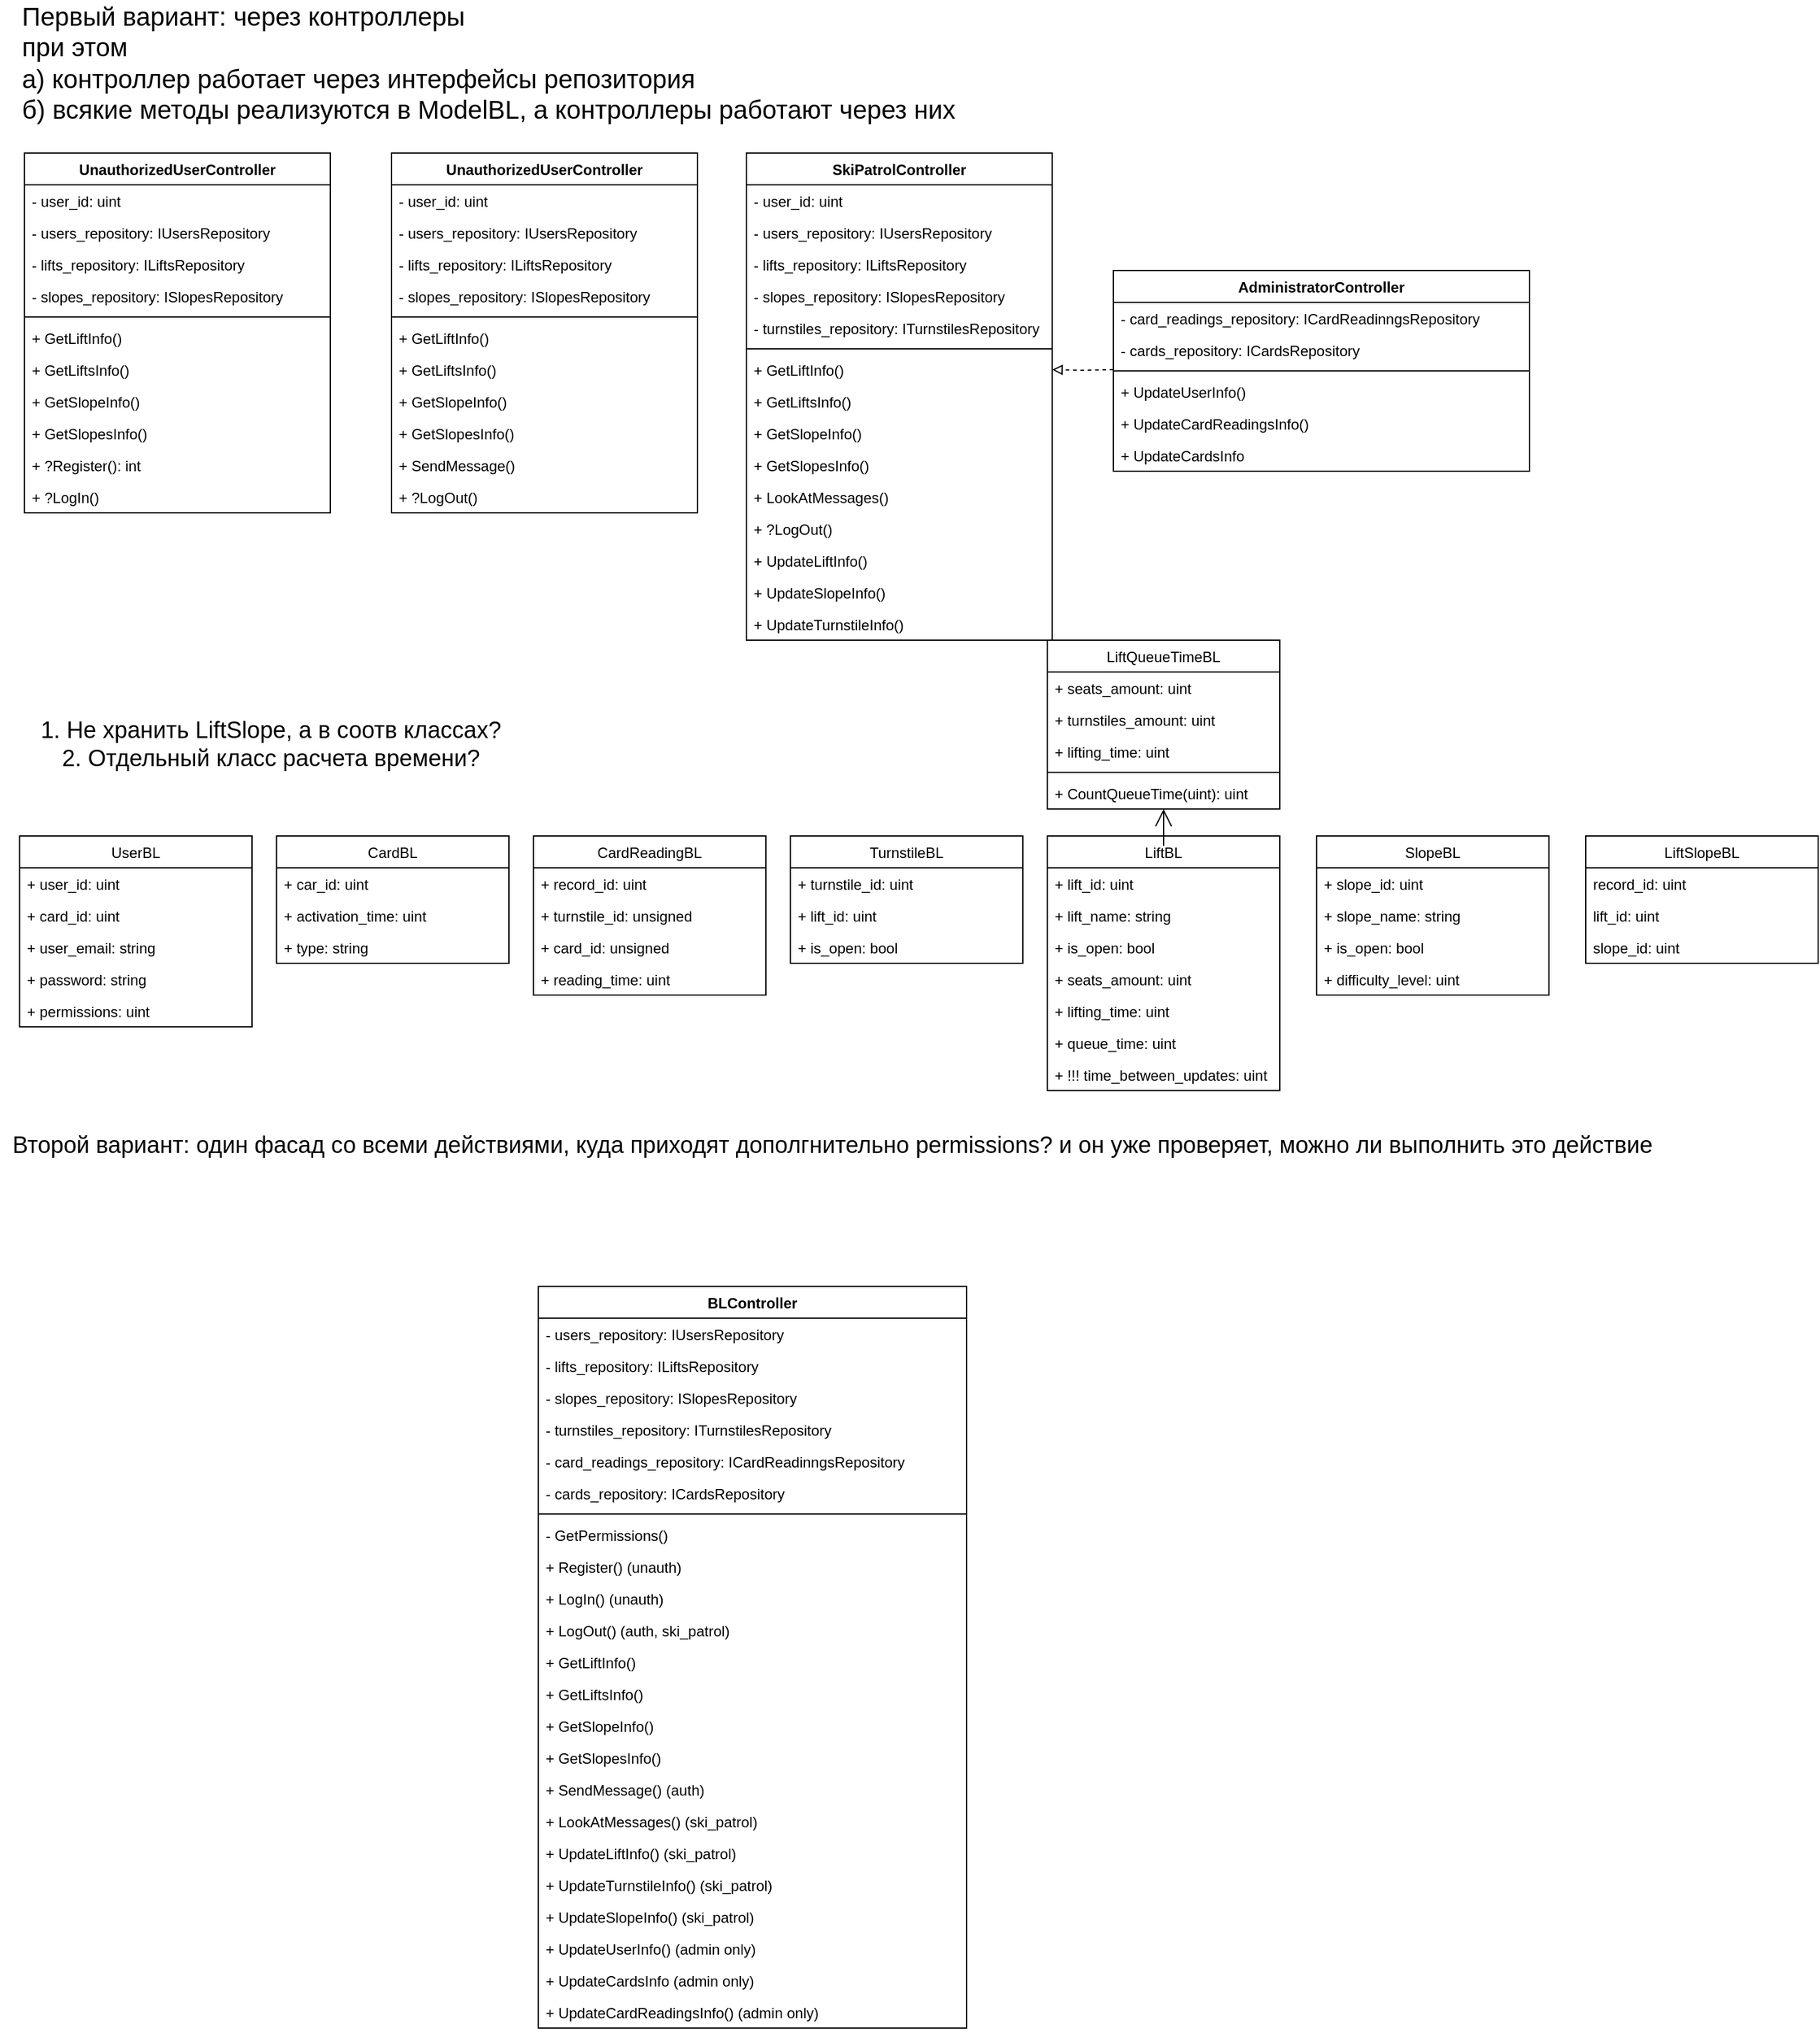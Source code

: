 <mxfile version="13.9.9" type="device"><diagram id="GbAxHkQEyQ_dzxyDIb_W" name="Страница 1"><mxGraphModel dx="3433" dy="1813" grid="1" gridSize="10" guides="1" tooltips="1" connect="1" arrows="1" fold="1" page="1" pageScale="1" pageWidth="827" pageHeight="1169" math="0" shadow="0"><root><mxCell id="0"/><mxCell id="1" parent="0"/><mxCell id="fqfk4KdycGgmGT_ouK-s-1" value="UserBL" style="swimlane;fontStyle=0;childLayout=stackLayout;horizontal=1;startSize=26;fillColor=none;horizontalStack=0;resizeParent=1;resizeParentMax=0;resizeLast=0;collapsible=1;marginBottom=0;" parent="1" vertex="1"><mxGeometry x="-1884" y="32" width="190" height="156" as="geometry"/></mxCell><mxCell id="fqfk4KdycGgmGT_ouK-s-2" value="+ user_id: uint" style="text;strokeColor=none;fillColor=none;align=left;verticalAlign=top;spacingLeft=4;spacingRight=4;overflow=hidden;rotatable=0;points=[[0,0.5],[1,0.5]];portConstraint=eastwest;" parent="fqfk4KdycGgmGT_ouK-s-1" vertex="1"><mxGeometry y="26" width="190" height="26" as="geometry"/></mxCell><mxCell id="fqfk4KdycGgmGT_ouK-s-3" value="+ card_id: uint" style="text;strokeColor=none;fillColor=none;align=left;verticalAlign=top;spacingLeft=4;spacingRight=4;overflow=hidden;rotatable=0;points=[[0,0.5],[1,0.5]];portConstraint=eastwest;" parent="fqfk4KdycGgmGT_ouK-s-1" vertex="1"><mxGeometry y="52" width="190" height="26" as="geometry"/></mxCell><mxCell id="fqfk4KdycGgmGT_ouK-s-4" value="+ user_email: string" style="text;strokeColor=none;fillColor=none;align=left;verticalAlign=top;spacingLeft=4;spacingRight=4;overflow=hidden;rotatable=0;points=[[0,0.5],[1,0.5]];portConstraint=eastwest;" parent="fqfk4KdycGgmGT_ouK-s-1" vertex="1"><mxGeometry y="78" width="190" height="26" as="geometry"/></mxCell><mxCell id="fqfk4KdycGgmGT_ouK-s-5" value="+ password: string" style="text;strokeColor=none;fillColor=none;align=left;verticalAlign=top;spacingLeft=4;spacingRight=4;overflow=hidden;rotatable=0;points=[[0,0.5],[1,0.5]];portConstraint=eastwest;" parent="fqfk4KdycGgmGT_ouK-s-1" vertex="1"><mxGeometry y="104" width="190" height="26" as="geometry"/></mxCell><mxCell id="fqfk4KdycGgmGT_ouK-s-6" value="+ permissions: uint" style="text;strokeColor=none;fillColor=none;align=left;verticalAlign=top;spacingLeft=4;spacingRight=4;overflow=hidden;rotatable=0;points=[[0,0.5],[1,0.5]];portConstraint=eastwest;" parent="fqfk4KdycGgmGT_ouK-s-1" vertex="1"><mxGeometry y="130" width="190" height="26" as="geometry"/></mxCell><mxCell id="fqfk4KdycGgmGT_ouK-s-7" value="CardBL" style="swimlane;fontStyle=0;childLayout=stackLayout;horizontal=1;startSize=26;fillColor=none;horizontalStack=0;resizeParent=1;resizeParentMax=0;resizeLast=0;collapsible=1;marginBottom=0;" parent="1" vertex="1"><mxGeometry x="-1674" y="32" width="190" height="104" as="geometry"/></mxCell><mxCell id="fqfk4KdycGgmGT_ouK-s-8" value="+ car_id: uint" style="text;strokeColor=none;fillColor=none;align=left;verticalAlign=top;spacingLeft=4;spacingRight=4;overflow=hidden;rotatable=0;points=[[0,0.5],[1,0.5]];portConstraint=eastwest;" parent="fqfk4KdycGgmGT_ouK-s-7" vertex="1"><mxGeometry y="26" width="190" height="26" as="geometry"/></mxCell><mxCell id="fqfk4KdycGgmGT_ouK-s-9" value="+ activation_time: uint" style="text;strokeColor=none;fillColor=none;align=left;verticalAlign=top;spacingLeft=4;spacingRight=4;overflow=hidden;rotatable=0;points=[[0,0.5],[1,0.5]];portConstraint=eastwest;" parent="fqfk4KdycGgmGT_ouK-s-7" vertex="1"><mxGeometry y="52" width="190" height="26" as="geometry"/></mxCell><mxCell id="fqfk4KdycGgmGT_ouK-s-10" value="+ type: string" style="text;strokeColor=none;fillColor=none;align=left;verticalAlign=top;spacingLeft=4;spacingRight=4;overflow=hidden;rotatable=0;points=[[0,0.5],[1,0.5]];portConstraint=eastwest;" parent="fqfk4KdycGgmGT_ouK-s-7" vertex="1"><mxGeometry y="78" width="190" height="26" as="geometry"/></mxCell><mxCell id="fqfk4KdycGgmGT_ouK-s-13" value="CardReadingBL" style="swimlane;fontStyle=0;childLayout=stackLayout;horizontal=1;startSize=26;fillColor=none;horizontalStack=0;resizeParent=1;resizeParentMax=0;resizeLast=0;collapsible=1;marginBottom=0;" parent="1" vertex="1"><mxGeometry x="-1464" y="32" width="190" height="130" as="geometry"/></mxCell><mxCell id="fqfk4KdycGgmGT_ouK-s-14" value="+ record_id: uint" style="text;strokeColor=none;fillColor=none;align=left;verticalAlign=top;spacingLeft=4;spacingRight=4;overflow=hidden;rotatable=0;points=[[0,0.5],[1,0.5]];portConstraint=eastwest;" parent="fqfk4KdycGgmGT_ouK-s-13" vertex="1"><mxGeometry y="26" width="190" height="26" as="geometry"/></mxCell><mxCell id="fqfk4KdycGgmGT_ouK-s-15" value="+ turnstile_id: unsigned" style="text;strokeColor=none;fillColor=none;align=left;verticalAlign=top;spacingLeft=4;spacingRight=4;overflow=hidden;rotatable=0;points=[[0,0.5],[1,0.5]];portConstraint=eastwest;" parent="fqfk4KdycGgmGT_ouK-s-13" vertex="1"><mxGeometry y="52" width="190" height="26" as="geometry"/></mxCell><mxCell id="fqfk4KdycGgmGT_ouK-s-16" value="+ card_id: unsigned" style="text;strokeColor=none;fillColor=none;align=left;verticalAlign=top;spacingLeft=4;spacingRight=4;overflow=hidden;rotatable=0;points=[[0,0.5],[1,0.5]];portConstraint=eastwest;" parent="fqfk4KdycGgmGT_ouK-s-13" vertex="1"><mxGeometry y="78" width="190" height="26" as="geometry"/></mxCell><mxCell id="fqfk4KdycGgmGT_ouK-s-17" value="+ reading_time: uint" style="text;strokeColor=none;fillColor=none;align=left;verticalAlign=top;spacingLeft=4;spacingRight=4;overflow=hidden;rotatable=0;points=[[0,0.5],[1,0.5]];portConstraint=eastwest;" parent="fqfk4KdycGgmGT_ouK-s-13" vertex="1"><mxGeometry y="104" width="190" height="26" as="geometry"/></mxCell><mxCell id="fqfk4KdycGgmGT_ouK-s-18" value="TurnstileBL" style="swimlane;fontStyle=0;childLayout=stackLayout;horizontal=1;startSize=26;fillColor=none;horizontalStack=0;resizeParent=1;resizeParentMax=0;resizeLast=0;collapsible=1;marginBottom=0;" parent="1" vertex="1"><mxGeometry x="-1254" y="32" width="190" height="104" as="geometry"/></mxCell><mxCell id="fqfk4KdycGgmGT_ouK-s-19" value="+ turnstile_id: uint" style="text;strokeColor=none;fillColor=none;align=left;verticalAlign=top;spacingLeft=4;spacingRight=4;overflow=hidden;rotatable=0;points=[[0,0.5],[1,0.5]];portConstraint=eastwest;" parent="fqfk4KdycGgmGT_ouK-s-18" vertex="1"><mxGeometry y="26" width="190" height="26" as="geometry"/></mxCell><mxCell id="fqfk4KdycGgmGT_ouK-s-20" value="+ lift_id: uint" style="text;strokeColor=none;fillColor=none;align=left;verticalAlign=top;spacingLeft=4;spacingRight=4;overflow=hidden;rotatable=0;points=[[0,0.5],[1,0.5]];portConstraint=eastwest;" parent="fqfk4KdycGgmGT_ouK-s-18" vertex="1"><mxGeometry y="52" width="190" height="26" as="geometry"/></mxCell><mxCell id="fqfk4KdycGgmGT_ouK-s-21" value="+ is_open: bool" style="text;strokeColor=none;fillColor=none;align=left;verticalAlign=top;spacingLeft=4;spacingRight=4;overflow=hidden;rotatable=0;points=[[0,0.5],[1,0.5]];portConstraint=eastwest;" parent="fqfk4KdycGgmGT_ouK-s-18" vertex="1"><mxGeometry y="78" width="190" height="26" as="geometry"/></mxCell><mxCell id="fqfk4KdycGgmGT_ouK-s-23" value="LiftBL" style="swimlane;fontStyle=0;childLayout=stackLayout;horizontal=1;startSize=26;fillColor=none;horizontalStack=0;resizeParent=1;resizeParentMax=0;resizeLast=0;collapsible=1;marginBottom=0;" parent="1" vertex="1"><mxGeometry x="-1044" y="32" width="190" height="208" as="geometry"/></mxCell><mxCell id="fqfk4KdycGgmGT_ouK-s-24" value="+ lift_id: uint" style="text;strokeColor=none;fillColor=none;align=left;verticalAlign=top;spacingLeft=4;spacingRight=4;overflow=hidden;rotatable=0;points=[[0,0.5],[1,0.5]];portConstraint=eastwest;" parent="fqfk4KdycGgmGT_ouK-s-23" vertex="1"><mxGeometry y="26" width="190" height="26" as="geometry"/></mxCell><mxCell id="fqfk4KdycGgmGT_ouK-s-25" value="+ lift_name: string" style="text;strokeColor=none;fillColor=none;align=left;verticalAlign=top;spacingLeft=4;spacingRight=4;overflow=hidden;rotatable=0;points=[[0,0.5],[1,0.5]];portConstraint=eastwest;" parent="fqfk4KdycGgmGT_ouK-s-23" vertex="1"><mxGeometry y="52" width="190" height="26" as="geometry"/></mxCell><mxCell id="fqfk4KdycGgmGT_ouK-s-26" value="+ is_open: bool" style="text;strokeColor=none;fillColor=none;align=left;verticalAlign=top;spacingLeft=4;spacingRight=4;overflow=hidden;rotatable=0;points=[[0,0.5],[1,0.5]];portConstraint=eastwest;" parent="fqfk4KdycGgmGT_ouK-s-23" vertex="1"><mxGeometry y="78" width="190" height="26" as="geometry"/></mxCell><mxCell id="fqfk4KdycGgmGT_ouK-s-27" value="+ seats_amount: uint" style="text;strokeColor=none;fillColor=none;align=left;verticalAlign=top;spacingLeft=4;spacingRight=4;overflow=hidden;rotatable=0;points=[[0,0.5],[1,0.5]];portConstraint=eastwest;" parent="fqfk4KdycGgmGT_ouK-s-23" vertex="1"><mxGeometry y="104" width="190" height="26" as="geometry"/></mxCell><mxCell id="fqfk4KdycGgmGT_ouK-s-28" value="+ lifting_time: uint" style="text;strokeColor=none;fillColor=none;align=left;verticalAlign=top;spacingLeft=4;spacingRight=4;overflow=hidden;rotatable=0;points=[[0,0.5],[1,0.5]];portConstraint=eastwest;" parent="fqfk4KdycGgmGT_ouK-s-23" vertex="1"><mxGeometry y="130" width="190" height="26" as="geometry"/></mxCell><mxCell id="fqfk4KdycGgmGT_ouK-s-29" value="+ queue_time: uint" style="text;strokeColor=none;fillColor=none;align=left;verticalAlign=top;spacingLeft=4;spacingRight=4;overflow=hidden;rotatable=0;points=[[0,0.5],[1,0.5]];portConstraint=eastwest;" parent="fqfk4KdycGgmGT_ouK-s-23" vertex="1"><mxGeometry y="156" width="190" height="26" as="geometry"/></mxCell><mxCell id="0zV8ioGAfvwG8wDS9PG2-13" value="+ !!! time_between_updates: uint" style="text;strokeColor=none;fillColor=none;align=left;verticalAlign=top;spacingLeft=4;spacingRight=4;overflow=hidden;rotatable=0;points=[[0,0.5],[1,0.5]];portConstraint=eastwest;" parent="fqfk4KdycGgmGT_ouK-s-23" vertex="1"><mxGeometry y="182" width="190" height="26" as="geometry"/></mxCell><mxCell id="fqfk4KdycGgmGT_ouK-s-30" value="SlopeBL" style="swimlane;fontStyle=0;childLayout=stackLayout;horizontal=1;startSize=26;fillColor=none;horizontalStack=0;resizeParent=1;resizeParentMax=0;resizeLast=0;collapsible=1;marginBottom=0;" parent="1" vertex="1"><mxGeometry x="-824" y="32" width="190" height="130" as="geometry"/></mxCell><mxCell id="fqfk4KdycGgmGT_ouK-s-31" value="+ slope_id: uint" style="text;strokeColor=none;fillColor=none;align=left;verticalAlign=top;spacingLeft=4;spacingRight=4;overflow=hidden;rotatable=0;points=[[0,0.5],[1,0.5]];portConstraint=eastwest;" parent="fqfk4KdycGgmGT_ouK-s-30" vertex="1"><mxGeometry y="26" width="190" height="26" as="geometry"/></mxCell><mxCell id="fqfk4KdycGgmGT_ouK-s-32" value="+ slope_name: string" style="text;strokeColor=none;fillColor=none;align=left;verticalAlign=top;spacingLeft=4;spacingRight=4;overflow=hidden;rotatable=0;points=[[0,0.5],[1,0.5]];portConstraint=eastwest;" parent="fqfk4KdycGgmGT_ouK-s-30" vertex="1"><mxGeometry y="52" width="190" height="26" as="geometry"/></mxCell><mxCell id="fqfk4KdycGgmGT_ouK-s-33" value="+ is_open: bool" style="text;strokeColor=none;fillColor=none;align=left;verticalAlign=top;spacingLeft=4;spacingRight=4;overflow=hidden;rotatable=0;points=[[0,0.5],[1,0.5]];portConstraint=eastwest;" parent="fqfk4KdycGgmGT_ouK-s-30" vertex="1"><mxGeometry y="78" width="190" height="26" as="geometry"/></mxCell><mxCell id="fqfk4KdycGgmGT_ouK-s-34" value="+ difficulty_level: uint" style="text;strokeColor=none;fillColor=none;align=left;verticalAlign=top;spacingLeft=4;spacingRight=4;overflow=hidden;rotatable=0;points=[[0,0.5],[1,0.5]];portConstraint=eastwest;" parent="fqfk4KdycGgmGT_ouK-s-30" vertex="1"><mxGeometry y="104" width="190" height="26" as="geometry"/></mxCell><mxCell id="fqfk4KdycGgmGT_ouK-s-37" value="LiftSlopeBL" style="swimlane;fontStyle=0;childLayout=stackLayout;horizontal=1;startSize=26;fillColor=none;horizontalStack=0;resizeParent=1;resizeParentMax=0;resizeLast=0;collapsible=1;marginBottom=0;" parent="1" vertex="1"><mxGeometry x="-604" y="32" width="190" height="104" as="geometry"/></mxCell><mxCell id="fqfk4KdycGgmGT_ouK-s-38" value="record_id: uint" style="text;strokeColor=none;fillColor=none;align=left;verticalAlign=top;spacingLeft=4;spacingRight=4;overflow=hidden;rotatable=0;points=[[0,0.5],[1,0.5]];portConstraint=eastwest;" parent="fqfk4KdycGgmGT_ouK-s-37" vertex="1"><mxGeometry y="26" width="190" height="26" as="geometry"/></mxCell><mxCell id="fqfk4KdycGgmGT_ouK-s-39" value="lift_id: uint" style="text;strokeColor=none;fillColor=none;align=left;verticalAlign=top;spacingLeft=4;spacingRight=4;overflow=hidden;rotatable=0;points=[[0,0.5],[1,0.5]];portConstraint=eastwest;" parent="fqfk4KdycGgmGT_ouK-s-37" vertex="1"><mxGeometry y="52" width="190" height="26" as="geometry"/></mxCell><mxCell id="fqfk4KdycGgmGT_ouK-s-40" value="slope_id: uint" style="text;strokeColor=none;fillColor=none;align=left;verticalAlign=top;spacingLeft=4;spacingRight=4;overflow=hidden;rotatable=0;points=[[0,0.5],[1,0.5]];portConstraint=eastwest;" parent="fqfk4KdycGgmGT_ouK-s-37" vertex="1"><mxGeometry y="78" width="190" height="26" as="geometry"/></mxCell><mxCell id="0zV8ioGAfvwG8wDS9PG2-7" value="LiftQueueTimeBL" style="swimlane;fontStyle=0;align=center;verticalAlign=top;childLayout=stackLayout;horizontal=1;startSize=26;horizontalStack=0;resizeParent=1;resizeParentMax=0;resizeLast=0;collapsible=1;marginBottom=0;" parent="1" vertex="1"><mxGeometry x="-1044" y="-128" width="190" height="138" as="geometry"/></mxCell><mxCell id="0zV8ioGAfvwG8wDS9PG2-11" value="+ seats_amount: uint" style="text;strokeColor=none;fillColor=none;align=left;verticalAlign=top;spacingLeft=4;spacingRight=4;overflow=hidden;rotatable=0;points=[[0,0.5],[1,0.5]];portConstraint=eastwest;" parent="0zV8ioGAfvwG8wDS9PG2-7" vertex="1"><mxGeometry y="26" width="190" height="26" as="geometry"/></mxCell><mxCell id="0zV8ioGAfvwG8wDS9PG2-4" value="+ turnstiles_amount: uint" style="text;strokeColor=none;fillColor=none;align=left;verticalAlign=top;spacingLeft=4;spacingRight=4;overflow=hidden;rotatable=0;points=[[0,0.5],[1,0.5]];portConstraint=eastwest;" parent="0zV8ioGAfvwG8wDS9PG2-7" vertex="1"><mxGeometry y="52" width="190" height="26" as="geometry"/></mxCell><mxCell id="0zV8ioGAfvwG8wDS9PG2-12" value="+ lifting_time: uint" style="text;strokeColor=none;fillColor=none;align=left;verticalAlign=top;spacingLeft=4;spacingRight=4;overflow=hidden;rotatable=0;points=[[0,0.5],[1,0.5]];portConstraint=eastwest;" parent="0zV8ioGAfvwG8wDS9PG2-7" vertex="1"><mxGeometry y="78" width="190" height="26" as="geometry"/></mxCell><mxCell id="0zV8ioGAfvwG8wDS9PG2-10" value="" style="line;strokeWidth=1;fillColor=none;align=left;verticalAlign=middle;spacingTop=-1;spacingLeft=3;spacingRight=3;rotatable=0;labelPosition=right;points=[];portConstraint=eastwest;" parent="0zV8ioGAfvwG8wDS9PG2-7" vertex="1"><mxGeometry y="104" width="190" height="8" as="geometry"/></mxCell><mxCell id="0zV8ioGAfvwG8wDS9PG2-16" value="+ CountQueueTime(uint): uint" style="text;strokeColor=none;fillColor=none;align=left;verticalAlign=top;spacingLeft=4;spacingRight=4;overflow=hidden;rotatable=0;points=[[0,0.5],[1,0.5]];portConstraint=eastwest;" parent="0zV8ioGAfvwG8wDS9PG2-7" vertex="1"><mxGeometry y="112" width="190" height="26" as="geometry"/></mxCell><mxCell id="0zV8ioGAfvwG8wDS9PG2-14" style="edgeStyle=orthogonalEdgeStyle;rounded=0;orthogonalLoop=1;jettySize=auto;html=1;endArrow=open;endFill=0;endSize=12;" parent="1" source="fqfk4KdycGgmGT_ouK-s-23" target="0zV8ioGAfvwG8wDS9PG2-7" edge="1"><mxGeometry relative="1" as="geometry"><mxPoint x="-1149" y="288" as="sourcePoint"/><mxPoint x="-1149" y="146" as="targetPoint"/></mxGeometry></mxCell><mxCell id="-RoOE3tlE-Fa9Ht9L5zT-1" value="UnauthorizedUserController" style="swimlane;fontStyle=1;align=center;verticalAlign=top;childLayout=stackLayout;horizontal=1;startSize=26;horizontalStack=0;resizeParent=1;resizeParentMax=0;resizeLast=0;collapsible=1;marginBottom=0;" parent="1" vertex="1"><mxGeometry x="-1880" y="-526" width="250" height="294" as="geometry"/></mxCell><mxCell id="-RoOE3tlE-Fa9Ht9L5zT-2" value="- user_id: uint" style="text;strokeColor=none;fillColor=none;align=left;verticalAlign=top;spacingLeft=4;spacingRight=4;overflow=hidden;rotatable=0;points=[[0,0.5],[1,0.5]];portConstraint=eastwest;" parent="-RoOE3tlE-Fa9Ht9L5zT-1" vertex="1"><mxGeometry y="26" width="250" height="26" as="geometry"/></mxCell><mxCell id="-RoOE3tlE-Fa9Ht9L5zT-22" value="- users_repository: IUsersRepository" style="text;strokeColor=none;fillColor=none;align=left;verticalAlign=top;spacingLeft=4;spacingRight=4;overflow=hidden;rotatable=0;points=[[0,0.5],[1,0.5]];portConstraint=eastwest;" parent="-RoOE3tlE-Fa9Ht9L5zT-1" vertex="1"><mxGeometry y="52" width="250" height="26" as="geometry"/></mxCell><mxCell id="-RoOE3tlE-Fa9Ht9L5zT-19" value="- lifts_repository: ILiftsRepository" style="text;strokeColor=none;fillColor=none;align=left;verticalAlign=top;spacingLeft=4;spacingRight=4;overflow=hidden;rotatable=0;points=[[0,0.5],[1,0.5]];portConstraint=eastwest;" parent="-RoOE3tlE-Fa9Ht9L5zT-1" vertex="1"><mxGeometry y="78" width="250" height="26" as="geometry"/></mxCell><mxCell id="-RoOE3tlE-Fa9Ht9L5zT-20" value="- slopes_repository: ISlopesRepository" style="text;strokeColor=none;fillColor=none;align=left;verticalAlign=top;spacingLeft=4;spacingRight=4;overflow=hidden;rotatable=0;points=[[0,0.5],[1,0.5]];portConstraint=eastwest;" parent="-RoOE3tlE-Fa9Ht9L5zT-1" vertex="1"><mxGeometry y="104" width="250" height="26" as="geometry"/></mxCell><mxCell id="-RoOE3tlE-Fa9Ht9L5zT-3" value="" style="line;strokeWidth=1;fillColor=none;align=left;verticalAlign=middle;spacingTop=-1;spacingLeft=3;spacingRight=3;rotatable=0;labelPosition=right;points=[];portConstraint=eastwest;" parent="-RoOE3tlE-Fa9Ht9L5zT-1" vertex="1"><mxGeometry y="130" width="250" height="8" as="geometry"/></mxCell><mxCell id="-RoOE3tlE-Fa9Ht9L5zT-6" value="+ GetLiftInfo()" style="text;strokeColor=none;fillColor=none;align=left;verticalAlign=top;spacingLeft=4;spacingRight=4;overflow=hidden;rotatable=0;points=[[0,0.5],[1,0.5]];portConstraint=eastwest;" parent="-RoOE3tlE-Fa9Ht9L5zT-1" vertex="1"><mxGeometry y="138" width="250" height="26" as="geometry"/></mxCell><mxCell id="-RoOE3tlE-Fa9Ht9L5zT-7" value="+ GetLiftsInfo()" style="text;strokeColor=none;fillColor=none;align=left;verticalAlign=top;spacingLeft=4;spacingRight=4;overflow=hidden;rotatable=0;points=[[0,0.5],[1,0.5]];portConstraint=eastwest;" parent="-RoOE3tlE-Fa9Ht9L5zT-1" vertex="1"><mxGeometry y="164" width="250" height="26" as="geometry"/></mxCell><mxCell id="-RoOE3tlE-Fa9Ht9L5zT-8" value="+ GetSlopeInfo()" style="text;strokeColor=none;fillColor=none;align=left;verticalAlign=top;spacingLeft=4;spacingRight=4;overflow=hidden;rotatable=0;points=[[0,0.5],[1,0.5]];portConstraint=eastwest;" parent="-RoOE3tlE-Fa9Ht9L5zT-1" vertex="1"><mxGeometry y="190" width="250" height="26" as="geometry"/></mxCell><mxCell id="-RoOE3tlE-Fa9Ht9L5zT-9" value="+ GetSlopesInfo()" style="text;strokeColor=none;fillColor=none;align=left;verticalAlign=top;spacingLeft=4;spacingRight=4;overflow=hidden;rotatable=0;points=[[0,0.5],[1,0.5]];portConstraint=eastwest;" parent="-RoOE3tlE-Fa9Ht9L5zT-1" vertex="1"><mxGeometry y="216" width="250" height="26" as="geometry"/></mxCell><mxCell id="-RoOE3tlE-Fa9Ht9L5zT-4" value="+ ?Register(): int&#10;" style="text;strokeColor=none;fillColor=none;align=left;verticalAlign=top;spacingLeft=4;spacingRight=4;overflow=hidden;rotatable=0;points=[[0,0.5],[1,0.5]];portConstraint=eastwest;" parent="-RoOE3tlE-Fa9Ht9L5zT-1" vertex="1"><mxGeometry y="242" width="250" height="26" as="geometry"/></mxCell><mxCell id="-RoOE3tlE-Fa9Ht9L5zT-5" value="+ ?LogIn()" style="text;strokeColor=none;fillColor=none;align=left;verticalAlign=top;spacingLeft=4;spacingRight=4;overflow=hidden;rotatable=0;points=[[0,0.5],[1,0.5]];portConstraint=eastwest;" parent="-RoOE3tlE-Fa9Ht9L5zT-1" vertex="1"><mxGeometry y="268" width="250" height="26" as="geometry"/></mxCell><mxCell id="-RoOE3tlE-Fa9Ht9L5zT-32" value="UnauthorizedUserController" style="swimlane;fontStyle=1;align=center;verticalAlign=top;childLayout=stackLayout;horizontal=1;startSize=26;horizontalStack=0;resizeParent=1;resizeParentMax=0;resizeLast=0;collapsible=1;marginBottom=0;" parent="1" vertex="1"><mxGeometry x="-1580" y="-526" width="250" height="294" as="geometry"/></mxCell><mxCell id="-RoOE3tlE-Fa9Ht9L5zT-33" value="- user_id: uint" style="text;strokeColor=none;fillColor=none;align=left;verticalAlign=top;spacingLeft=4;spacingRight=4;overflow=hidden;rotatable=0;points=[[0,0.5],[1,0.5]];portConstraint=eastwest;" parent="-RoOE3tlE-Fa9Ht9L5zT-32" vertex="1"><mxGeometry y="26" width="250" height="26" as="geometry"/></mxCell><mxCell id="-RoOE3tlE-Fa9Ht9L5zT-34" value="- users_repository: IUsersRepository" style="text;strokeColor=none;fillColor=none;align=left;verticalAlign=top;spacingLeft=4;spacingRight=4;overflow=hidden;rotatable=0;points=[[0,0.5],[1,0.5]];portConstraint=eastwest;" parent="-RoOE3tlE-Fa9Ht9L5zT-32" vertex="1"><mxGeometry y="52" width="250" height="26" as="geometry"/></mxCell><mxCell id="-RoOE3tlE-Fa9Ht9L5zT-35" value="- lifts_repository: ILiftsRepository" style="text;strokeColor=none;fillColor=none;align=left;verticalAlign=top;spacingLeft=4;spacingRight=4;overflow=hidden;rotatable=0;points=[[0,0.5],[1,0.5]];portConstraint=eastwest;" parent="-RoOE3tlE-Fa9Ht9L5zT-32" vertex="1"><mxGeometry y="78" width="250" height="26" as="geometry"/></mxCell><mxCell id="-RoOE3tlE-Fa9Ht9L5zT-36" value="- slopes_repository: ISlopesRepository" style="text;strokeColor=none;fillColor=none;align=left;verticalAlign=top;spacingLeft=4;spacingRight=4;overflow=hidden;rotatable=0;points=[[0,0.5],[1,0.5]];portConstraint=eastwest;" parent="-RoOE3tlE-Fa9Ht9L5zT-32" vertex="1"><mxGeometry y="104" width="250" height="26" as="geometry"/></mxCell><mxCell id="-RoOE3tlE-Fa9Ht9L5zT-38" value="" style="line;strokeWidth=1;fillColor=none;align=left;verticalAlign=middle;spacingTop=-1;spacingLeft=3;spacingRight=3;rotatable=0;labelPosition=right;points=[];portConstraint=eastwest;" parent="-RoOE3tlE-Fa9Ht9L5zT-32" vertex="1"><mxGeometry y="130" width="250" height="8" as="geometry"/></mxCell><mxCell id="-RoOE3tlE-Fa9Ht9L5zT-41" value="+ GetLiftInfo()" style="text;strokeColor=none;fillColor=none;align=left;verticalAlign=top;spacingLeft=4;spacingRight=4;overflow=hidden;rotatable=0;points=[[0,0.5],[1,0.5]];portConstraint=eastwest;" parent="-RoOE3tlE-Fa9Ht9L5zT-32" vertex="1"><mxGeometry y="138" width="250" height="26" as="geometry"/></mxCell><mxCell id="-RoOE3tlE-Fa9Ht9L5zT-42" value="+ GetLiftsInfo()" style="text;strokeColor=none;fillColor=none;align=left;verticalAlign=top;spacingLeft=4;spacingRight=4;overflow=hidden;rotatable=0;points=[[0,0.5],[1,0.5]];portConstraint=eastwest;" parent="-RoOE3tlE-Fa9Ht9L5zT-32" vertex="1"><mxGeometry y="164" width="250" height="26" as="geometry"/></mxCell><mxCell id="-RoOE3tlE-Fa9Ht9L5zT-43" value="+ GetSlopeInfo()" style="text;strokeColor=none;fillColor=none;align=left;verticalAlign=top;spacingLeft=4;spacingRight=4;overflow=hidden;rotatable=0;points=[[0,0.5],[1,0.5]];portConstraint=eastwest;" parent="-RoOE3tlE-Fa9Ht9L5zT-32" vertex="1"><mxGeometry y="190" width="250" height="26" as="geometry"/></mxCell><mxCell id="-RoOE3tlE-Fa9Ht9L5zT-44" value="+ GetSlopesInfo()" style="text;strokeColor=none;fillColor=none;align=left;verticalAlign=top;spacingLeft=4;spacingRight=4;overflow=hidden;rotatable=0;points=[[0,0.5],[1,0.5]];portConstraint=eastwest;" parent="-RoOE3tlE-Fa9Ht9L5zT-32" vertex="1"><mxGeometry y="216" width="250" height="26" as="geometry"/></mxCell><mxCell id="-RoOE3tlE-Fa9Ht9L5zT-45" value="+ SendMessage()" style="text;strokeColor=none;fillColor=none;align=left;verticalAlign=top;spacingLeft=4;spacingRight=4;overflow=hidden;rotatable=0;points=[[0,0.5],[1,0.5]];portConstraint=eastwest;" parent="-RoOE3tlE-Fa9Ht9L5zT-32" vertex="1"><mxGeometry y="242" width="250" height="26" as="geometry"/></mxCell><mxCell id="-RoOE3tlE-Fa9Ht9L5zT-40" value="+ ?LogOut()" style="text;strokeColor=none;fillColor=none;align=left;verticalAlign=top;spacingLeft=4;spacingRight=4;overflow=hidden;rotatable=0;points=[[0,0.5],[1,0.5]];portConstraint=eastwest;" parent="-RoOE3tlE-Fa9Ht9L5zT-32" vertex="1"><mxGeometry y="268" width="250" height="26" as="geometry"/></mxCell><mxCell id="-RoOE3tlE-Fa9Ht9L5zT-46" value="SkiPatrolController" style="swimlane;fontStyle=1;align=center;verticalAlign=top;childLayout=stackLayout;horizontal=1;startSize=26;horizontalStack=0;resizeParent=1;resizeParentMax=0;resizeLast=0;collapsible=1;marginBottom=0;" parent="1" vertex="1"><mxGeometry x="-1290" y="-526" width="250" height="398" as="geometry"/></mxCell><mxCell id="-RoOE3tlE-Fa9Ht9L5zT-47" value="- user_id: uint" style="text;strokeColor=none;fillColor=none;align=left;verticalAlign=top;spacingLeft=4;spacingRight=4;overflow=hidden;rotatable=0;points=[[0,0.5],[1,0.5]];portConstraint=eastwest;" parent="-RoOE3tlE-Fa9Ht9L5zT-46" vertex="1"><mxGeometry y="26" width="250" height="26" as="geometry"/></mxCell><mxCell id="-RoOE3tlE-Fa9Ht9L5zT-48" value="- users_repository: IUsersRepository" style="text;strokeColor=none;fillColor=none;align=left;verticalAlign=top;spacingLeft=4;spacingRight=4;overflow=hidden;rotatable=0;points=[[0,0.5],[1,0.5]];portConstraint=eastwest;" parent="-RoOE3tlE-Fa9Ht9L5zT-46" vertex="1"><mxGeometry y="52" width="250" height="26" as="geometry"/></mxCell><mxCell id="-RoOE3tlE-Fa9Ht9L5zT-49" value="- lifts_repository: ILiftsRepository" style="text;strokeColor=none;fillColor=none;align=left;verticalAlign=top;spacingLeft=4;spacingRight=4;overflow=hidden;rotatable=0;points=[[0,0.5],[1,0.5]];portConstraint=eastwest;" parent="-RoOE3tlE-Fa9Ht9L5zT-46" vertex="1"><mxGeometry y="78" width="250" height="26" as="geometry"/></mxCell><mxCell id="-RoOE3tlE-Fa9Ht9L5zT-50" value="- slopes_repository: ISlopesRepository" style="text;strokeColor=none;fillColor=none;align=left;verticalAlign=top;spacingLeft=4;spacingRight=4;overflow=hidden;rotatable=0;points=[[0,0.5],[1,0.5]];portConstraint=eastwest;" parent="-RoOE3tlE-Fa9Ht9L5zT-46" vertex="1"><mxGeometry y="104" width="250" height="26" as="geometry"/></mxCell><mxCell id="-RoOE3tlE-Fa9Ht9L5zT-51" value="- turnstiles_repository: ITurnstilesRepository" style="text;strokeColor=none;fillColor=none;align=left;verticalAlign=top;spacingLeft=4;spacingRight=4;overflow=hidden;rotatable=0;points=[[0,0.5],[1,0.5]];portConstraint=eastwest;" parent="-RoOE3tlE-Fa9Ht9L5zT-46" vertex="1"><mxGeometry y="130" width="250" height="26" as="geometry"/></mxCell><mxCell id="-RoOE3tlE-Fa9Ht9L5zT-52" value="" style="line;strokeWidth=1;fillColor=none;align=left;verticalAlign=middle;spacingTop=-1;spacingLeft=3;spacingRight=3;rotatable=0;labelPosition=right;points=[];portConstraint=eastwest;" parent="-RoOE3tlE-Fa9Ht9L5zT-46" vertex="1"><mxGeometry y="156" width="250" height="8" as="geometry"/></mxCell><mxCell id="-RoOE3tlE-Fa9Ht9L5zT-53" value="+ GetLiftInfo()" style="text;strokeColor=none;fillColor=none;align=left;verticalAlign=top;spacingLeft=4;spacingRight=4;overflow=hidden;rotatable=0;points=[[0,0.5],[1,0.5]];portConstraint=eastwest;" parent="-RoOE3tlE-Fa9Ht9L5zT-46" vertex="1"><mxGeometry y="164" width="250" height="26" as="geometry"/></mxCell><mxCell id="-RoOE3tlE-Fa9Ht9L5zT-54" value="+ GetLiftsInfo()" style="text;strokeColor=none;fillColor=none;align=left;verticalAlign=top;spacingLeft=4;spacingRight=4;overflow=hidden;rotatable=0;points=[[0,0.5],[1,0.5]];portConstraint=eastwest;" parent="-RoOE3tlE-Fa9Ht9L5zT-46" vertex="1"><mxGeometry y="190" width="250" height="26" as="geometry"/></mxCell><mxCell id="-RoOE3tlE-Fa9Ht9L5zT-55" value="+ GetSlopeInfo()" style="text;strokeColor=none;fillColor=none;align=left;verticalAlign=top;spacingLeft=4;spacingRight=4;overflow=hidden;rotatable=0;points=[[0,0.5],[1,0.5]];portConstraint=eastwest;" parent="-RoOE3tlE-Fa9Ht9L5zT-46" vertex="1"><mxGeometry y="216" width="250" height="26" as="geometry"/></mxCell><mxCell id="-RoOE3tlE-Fa9Ht9L5zT-56" value="+ GetSlopesInfo()" style="text;strokeColor=none;fillColor=none;align=left;verticalAlign=top;spacingLeft=4;spacingRight=4;overflow=hidden;rotatable=0;points=[[0,0.5],[1,0.5]];portConstraint=eastwest;" parent="-RoOE3tlE-Fa9Ht9L5zT-46" vertex="1"><mxGeometry y="242" width="250" height="26" as="geometry"/></mxCell><mxCell id="-RoOE3tlE-Fa9Ht9L5zT-57" value="+ LookAtMessages()" style="text;strokeColor=none;fillColor=none;align=left;verticalAlign=top;spacingLeft=4;spacingRight=4;overflow=hidden;rotatable=0;points=[[0,0.5],[1,0.5]];portConstraint=eastwest;" parent="-RoOE3tlE-Fa9Ht9L5zT-46" vertex="1"><mxGeometry y="268" width="250" height="26" as="geometry"/></mxCell><mxCell id="-RoOE3tlE-Fa9Ht9L5zT-58" value="+ ?LogOut()" style="text;strokeColor=none;fillColor=none;align=left;verticalAlign=top;spacingLeft=4;spacingRight=4;overflow=hidden;rotatable=0;points=[[0,0.5],[1,0.5]];portConstraint=eastwest;" parent="-RoOE3tlE-Fa9Ht9L5zT-46" vertex="1"><mxGeometry y="294" width="250" height="26" as="geometry"/></mxCell><mxCell id="-RoOE3tlE-Fa9Ht9L5zT-59" value="+ UpdateLiftInfo()" style="text;strokeColor=none;fillColor=none;align=left;verticalAlign=top;spacingLeft=4;spacingRight=4;overflow=hidden;rotatable=0;points=[[0,0.5],[1,0.5]];portConstraint=eastwest;" parent="-RoOE3tlE-Fa9Ht9L5zT-46" vertex="1"><mxGeometry y="320" width="250" height="26" as="geometry"/></mxCell><mxCell id="-RoOE3tlE-Fa9Ht9L5zT-76" value="+ UpdateSlopeInfo()" style="text;strokeColor=none;fillColor=none;align=left;verticalAlign=top;spacingLeft=4;spacingRight=4;overflow=hidden;rotatable=0;points=[[0,0.5],[1,0.5]];portConstraint=eastwest;" parent="-RoOE3tlE-Fa9Ht9L5zT-46" vertex="1"><mxGeometry y="346" width="250" height="26" as="geometry"/></mxCell><mxCell id="-RoOE3tlE-Fa9Ht9L5zT-60" value="+ UpdateTurnstileInfo()" style="text;strokeColor=none;fillColor=none;align=left;verticalAlign=top;spacingLeft=4;spacingRight=4;overflow=hidden;rotatable=0;points=[[0,0.5],[1,0.5]];portConstraint=eastwest;" parent="-RoOE3tlE-Fa9Ht9L5zT-46" vertex="1"><mxGeometry y="372" width="250" height="26" as="geometry"/></mxCell><mxCell id="-RoOE3tlE-Fa9Ht9L5zT-61" value="AdministratorController" style="swimlane;fontStyle=1;align=center;verticalAlign=top;childLayout=stackLayout;horizontal=1;startSize=26;horizontalStack=0;resizeParent=1;resizeParentMax=0;resizeLast=0;collapsible=1;marginBottom=0;" parent="1" vertex="1"><mxGeometry x="-990" y="-430" width="340" height="164" as="geometry"/></mxCell><mxCell id="-RoOE3tlE-Fa9Ht9L5zT-66" value="- card_readings_repository: ICardReadinngsRepository" style="text;strokeColor=none;fillColor=none;align=left;verticalAlign=top;spacingLeft=4;spacingRight=4;overflow=hidden;rotatable=0;points=[[0,0.5],[1,0.5]];portConstraint=eastwest;" parent="-RoOE3tlE-Fa9Ht9L5zT-61" vertex="1"><mxGeometry y="26" width="340" height="26" as="geometry"/></mxCell><mxCell id="-RoOE3tlE-Fa9Ht9L5zT-78" value="- cards_repository: ICardsRepository" style="text;strokeColor=none;fillColor=none;align=left;verticalAlign=top;spacingLeft=4;spacingRight=4;overflow=hidden;rotatable=0;points=[[0,0.5],[1,0.5]];portConstraint=eastwest;" parent="-RoOE3tlE-Fa9Ht9L5zT-61" vertex="1"><mxGeometry y="52" width="340" height="26" as="geometry"/></mxCell><mxCell id="-RoOE3tlE-Fa9Ht9L5zT-67" value="" style="line;strokeWidth=1;fillColor=none;align=left;verticalAlign=middle;spacingTop=-1;spacingLeft=3;spacingRight=3;rotatable=0;labelPosition=right;points=[];portConstraint=eastwest;" parent="-RoOE3tlE-Fa9Ht9L5zT-61" vertex="1"><mxGeometry y="78" width="340" height="8" as="geometry"/></mxCell><mxCell id="-RoOE3tlE-Fa9Ht9L5zT-68" value="+ UpdateUserInfo()" style="text;strokeColor=none;fillColor=none;align=left;verticalAlign=top;spacingLeft=4;spacingRight=4;overflow=hidden;rotatable=0;points=[[0,0.5],[1,0.5]];portConstraint=eastwest;" parent="-RoOE3tlE-Fa9Ht9L5zT-61" vertex="1"><mxGeometry y="86" width="340" height="26" as="geometry"/></mxCell><mxCell id="-RoOE3tlE-Fa9Ht9L5zT-69" value="+ UpdateCardReadingsInfo()" style="text;strokeColor=none;fillColor=none;align=left;verticalAlign=top;spacingLeft=4;spacingRight=4;overflow=hidden;rotatable=0;points=[[0,0.5],[1,0.5]];portConstraint=eastwest;" parent="-RoOE3tlE-Fa9Ht9L5zT-61" vertex="1"><mxGeometry y="112" width="340" height="26" as="geometry"/></mxCell><mxCell id="-RoOE3tlE-Fa9Ht9L5zT-70" value="+ UpdateCardsInfo" style="text;strokeColor=none;fillColor=none;align=left;verticalAlign=top;spacingLeft=4;spacingRight=4;overflow=hidden;rotatable=0;points=[[0,0.5],[1,0.5]];portConstraint=eastwest;" parent="-RoOE3tlE-Fa9Ht9L5zT-61" vertex="1"><mxGeometry y="138" width="340" height="26" as="geometry"/></mxCell><mxCell id="-RoOE3tlE-Fa9Ht9L5zT-77" style="edgeStyle=orthogonalEdgeStyle;rounded=0;orthogonalLoop=1;jettySize=auto;html=1;entryX=1;entryY=0.5;entryDx=0;entryDy=0;endArrow=block;endFill=0;dashed=1;" parent="1" target="-RoOE3tlE-Fa9Ht9L5zT-53" edge="1"><mxGeometry relative="1" as="geometry"><mxPoint x="-990" y="-349" as="sourcePoint"/></mxGeometry></mxCell><mxCell id="-RoOE3tlE-Fa9Ht9L5zT-79" value="Первый вариант: через контроллеры&lt;br style=&quot;font-size: 21px;&quot;&gt;при этом&lt;br style=&quot;font-size: 21px;&quot;&gt;а) контроллер работает через интерфейсы репозитория&lt;br style=&quot;font-size: 21px;&quot;&gt;б) всякие методы реализуются в ModelBL, а контроллеры работают через них" style="text;html=1;align=left;verticalAlign=middle;resizable=0;points=[];autosize=1;fontSize=21;" parent="1" vertex="1"><mxGeometry x="-1884" y="-650" width="780" height="100" as="geometry"/></mxCell><mxCell id="-RoOE3tlE-Fa9Ht9L5zT-80" value="1. Не хранить LiftSlope, а в соотв классах?&lt;br style=&quot;font-size: 19px;&quot;&gt;2. Отдельный класс расчета времени?" style="text;html=1;align=center;verticalAlign=middle;resizable=0;points=[];autosize=1;fontSize=19;" parent="1" vertex="1"><mxGeometry x="-1874" y="-68" width="390" height="50" as="geometry"/></mxCell><mxCell id="-RoOE3tlE-Fa9Ht9L5zT-81" value="Второй вариант: один фасад со всеми действиями, куда приходят дополгнительно permissions? и он уже проверяет, можно ли выполнить это действие" style="text;html=1;align=center;verticalAlign=middle;resizable=0;points=[];autosize=1;fontSize=19;" parent="1" vertex="1"><mxGeometry x="-1900" y="270" width="1360" height="30" as="geometry"/></mxCell><mxCell id="MXjNy-8QzK-s-gMTQ3VE-1" value="BLController" style="swimlane;fontStyle=1;align=center;verticalAlign=top;childLayout=stackLayout;horizontal=1;startSize=26;horizontalStack=0;resizeParent=1;resizeParentMax=0;resizeLast=0;collapsible=1;marginBottom=0;" vertex="1" parent="1"><mxGeometry x="-1460" y="400" width="350" height="606" as="geometry"/></mxCell><mxCell id="MXjNy-8QzK-s-gMTQ3VE-3" value="- users_repository: IUsersRepository" style="text;strokeColor=none;fillColor=none;align=left;verticalAlign=top;spacingLeft=4;spacingRight=4;overflow=hidden;rotatable=0;points=[[0,0.5],[1,0.5]];portConstraint=eastwest;" vertex="1" parent="MXjNy-8QzK-s-gMTQ3VE-1"><mxGeometry y="26" width="350" height="26" as="geometry"/></mxCell><mxCell id="MXjNy-8QzK-s-gMTQ3VE-4" value="- lifts_repository: ILiftsRepository" style="text;strokeColor=none;fillColor=none;align=left;verticalAlign=top;spacingLeft=4;spacingRight=4;overflow=hidden;rotatable=0;points=[[0,0.5],[1,0.5]];portConstraint=eastwest;" vertex="1" parent="MXjNy-8QzK-s-gMTQ3VE-1"><mxGeometry y="52" width="350" height="26" as="geometry"/></mxCell><mxCell id="MXjNy-8QzK-s-gMTQ3VE-5" value="- slopes_repository: ISlopesRepository" style="text;strokeColor=none;fillColor=none;align=left;verticalAlign=top;spacingLeft=4;spacingRight=4;overflow=hidden;rotatable=0;points=[[0,0.5],[1,0.5]];portConstraint=eastwest;" vertex="1" parent="MXjNy-8QzK-s-gMTQ3VE-1"><mxGeometry y="78" width="350" height="26" as="geometry"/></mxCell><mxCell id="MXjNy-8QzK-s-gMTQ3VE-6" value="- turnstiles_repository: ITurnstilesRepository" style="text;strokeColor=none;fillColor=none;align=left;verticalAlign=top;spacingLeft=4;spacingRight=4;overflow=hidden;rotatable=0;points=[[0,0.5],[1,0.5]];portConstraint=eastwest;" vertex="1" parent="MXjNy-8QzK-s-gMTQ3VE-1"><mxGeometry y="104" width="350" height="26" as="geometry"/></mxCell><mxCell id="MXjNy-8QzK-s-gMTQ3VE-27" value="- card_readings_repository: ICardReadinngsRepository" style="text;strokeColor=none;fillColor=none;align=left;verticalAlign=top;spacingLeft=4;spacingRight=4;overflow=hidden;rotatable=0;points=[[0,0.5],[1,0.5]];portConstraint=eastwest;" vertex="1" parent="MXjNy-8QzK-s-gMTQ3VE-1"><mxGeometry y="130" width="350" height="26" as="geometry"/></mxCell><mxCell id="MXjNy-8QzK-s-gMTQ3VE-28" value="- cards_repository: ICardsRepository" style="text;strokeColor=none;fillColor=none;align=left;verticalAlign=top;spacingLeft=4;spacingRight=4;overflow=hidden;rotatable=0;points=[[0,0.5],[1,0.5]];portConstraint=eastwest;" vertex="1" parent="MXjNy-8QzK-s-gMTQ3VE-1"><mxGeometry y="156" width="350" height="26" as="geometry"/></mxCell><mxCell id="MXjNy-8QzK-s-gMTQ3VE-7" value="" style="line;strokeWidth=1;fillColor=none;align=left;verticalAlign=middle;spacingTop=-1;spacingLeft=3;spacingRight=3;rotatable=0;labelPosition=right;points=[];portConstraint=eastwest;" vertex="1" parent="MXjNy-8QzK-s-gMTQ3VE-1"><mxGeometry y="182" width="350" height="8" as="geometry"/></mxCell><mxCell id="MXjNy-8QzK-s-gMTQ3VE-26" value="- GetPermissions()" style="text;strokeColor=none;fillColor=none;align=left;verticalAlign=top;spacingLeft=4;spacingRight=4;overflow=hidden;rotatable=0;points=[[0,0.5],[1,0.5]];portConstraint=eastwest;" vertex="1" parent="MXjNy-8QzK-s-gMTQ3VE-1"><mxGeometry y="190" width="350" height="26" as="geometry"/></mxCell><mxCell id="MXjNy-8QzK-s-gMTQ3VE-17" value="+ Register() (unauth)&#10;" style="text;strokeColor=none;fillColor=none;align=left;verticalAlign=top;spacingLeft=4;spacingRight=4;overflow=hidden;rotatable=0;points=[[0,0.5],[1,0.5]];portConstraint=eastwest;" vertex="1" parent="MXjNy-8QzK-s-gMTQ3VE-1"><mxGeometry y="216" width="350" height="26" as="geometry"/></mxCell><mxCell id="MXjNy-8QzK-s-gMTQ3VE-18" value="+ LogIn() (unauth)" style="text;strokeColor=none;fillColor=none;align=left;verticalAlign=top;spacingLeft=4;spacingRight=4;overflow=hidden;rotatable=0;points=[[0,0.5],[1,0.5]];portConstraint=eastwest;" vertex="1" parent="MXjNy-8QzK-s-gMTQ3VE-1"><mxGeometry y="242" width="350" height="26" as="geometry"/></mxCell><mxCell id="MXjNy-8QzK-s-gMTQ3VE-13" value="+ LogOut() (auth, ski_patrol)" style="text;strokeColor=none;fillColor=none;align=left;verticalAlign=top;spacingLeft=4;spacingRight=4;overflow=hidden;rotatable=0;points=[[0,0.5],[1,0.5]];portConstraint=eastwest;" vertex="1" parent="MXjNy-8QzK-s-gMTQ3VE-1"><mxGeometry y="268" width="350" height="26" as="geometry"/></mxCell><mxCell id="MXjNy-8QzK-s-gMTQ3VE-8" value="+ GetLiftInfo()" style="text;strokeColor=none;fillColor=none;align=left;verticalAlign=top;spacingLeft=4;spacingRight=4;overflow=hidden;rotatable=0;points=[[0,0.5],[1,0.5]];portConstraint=eastwest;" vertex="1" parent="MXjNy-8QzK-s-gMTQ3VE-1"><mxGeometry y="294" width="350" height="26" as="geometry"/></mxCell><mxCell id="MXjNy-8QzK-s-gMTQ3VE-9" value="+ GetLiftsInfo()" style="text;strokeColor=none;fillColor=none;align=left;verticalAlign=top;spacingLeft=4;spacingRight=4;overflow=hidden;rotatable=0;points=[[0,0.5],[1,0.5]];portConstraint=eastwest;" vertex="1" parent="MXjNy-8QzK-s-gMTQ3VE-1"><mxGeometry y="320" width="350" height="26" as="geometry"/></mxCell><mxCell id="MXjNy-8QzK-s-gMTQ3VE-10" value="+ GetSlopeInfo()" style="text;strokeColor=none;fillColor=none;align=left;verticalAlign=top;spacingLeft=4;spacingRight=4;overflow=hidden;rotatable=0;points=[[0,0.5],[1,0.5]];portConstraint=eastwest;" vertex="1" parent="MXjNy-8QzK-s-gMTQ3VE-1"><mxGeometry y="346" width="350" height="26" as="geometry"/></mxCell><mxCell id="MXjNy-8QzK-s-gMTQ3VE-11" value="+ GetSlopesInfo()" style="text;strokeColor=none;fillColor=none;align=left;verticalAlign=top;spacingLeft=4;spacingRight=4;overflow=hidden;rotatable=0;points=[[0,0.5],[1,0.5]];portConstraint=eastwest;" vertex="1" parent="MXjNy-8QzK-s-gMTQ3VE-1"><mxGeometry y="372" width="350" height="26" as="geometry"/></mxCell><mxCell id="MXjNy-8QzK-s-gMTQ3VE-19" value="+ SendMessage() (auth)" style="text;strokeColor=none;fillColor=none;align=left;verticalAlign=top;spacingLeft=4;spacingRight=4;overflow=hidden;rotatable=0;points=[[0,0.5],[1,0.5]];portConstraint=eastwest;" vertex="1" parent="MXjNy-8QzK-s-gMTQ3VE-1"><mxGeometry y="398" width="350" height="26" as="geometry"/></mxCell><mxCell id="MXjNy-8QzK-s-gMTQ3VE-12" value="+ LookAtMessages() (ski_patrol)" style="text;strokeColor=none;fillColor=none;align=left;verticalAlign=top;spacingLeft=4;spacingRight=4;overflow=hidden;rotatable=0;points=[[0,0.5],[1,0.5]];portConstraint=eastwest;" vertex="1" parent="MXjNy-8QzK-s-gMTQ3VE-1"><mxGeometry y="424" width="350" height="26" as="geometry"/></mxCell><mxCell id="MXjNy-8QzK-s-gMTQ3VE-20" value="+ UpdateLiftInfo() (ski_patrol)" style="text;strokeColor=none;fillColor=none;align=left;verticalAlign=top;spacingLeft=4;spacingRight=4;overflow=hidden;rotatable=0;points=[[0,0.5],[1,0.5]];portConstraint=eastwest;" vertex="1" parent="MXjNy-8QzK-s-gMTQ3VE-1"><mxGeometry y="450" width="350" height="26" as="geometry"/></mxCell><mxCell id="MXjNy-8QzK-s-gMTQ3VE-22" value="+ UpdateTurnstileInfo() (ski_patrol)" style="text;strokeColor=none;fillColor=none;align=left;verticalAlign=top;spacingLeft=4;spacingRight=4;overflow=hidden;rotatable=0;points=[[0,0.5],[1,0.5]];portConstraint=eastwest;" vertex="1" parent="MXjNy-8QzK-s-gMTQ3VE-1"><mxGeometry y="476" width="350" height="26" as="geometry"/></mxCell><mxCell id="MXjNy-8QzK-s-gMTQ3VE-21" value="+ UpdateSlopeInfo() (ski_patrol)" style="text;strokeColor=none;fillColor=none;align=left;verticalAlign=top;spacingLeft=4;spacingRight=4;overflow=hidden;rotatable=0;points=[[0,0.5],[1,0.5]];portConstraint=eastwest;" vertex="1" parent="MXjNy-8QzK-s-gMTQ3VE-1"><mxGeometry y="502" width="350" height="26" as="geometry"/></mxCell><mxCell id="MXjNy-8QzK-s-gMTQ3VE-23" value="+ UpdateUserInfo() (admin only)" style="text;strokeColor=none;fillColor=none;align=left;verticalAlign=top;spacingLeft=4;spacingRight=4;overflow=hidden;rotatable=0;points=[[0,0.5],[1,0.5]];portConstraint=eastwest;" vertex="1" parent="MXjNy-8QzK-s-gMTQ3VE-1"><mxGeometry y="528" width="350" height="26" as="geometry"/></mxCell><mxCell id="MXjNy-8QzK-s-gMTQ3VE-25" value="+ UpdateCardsInfo (admin only)" style="text;strokeColor=none;fillColor=none;align=left;verticalAlign=top;spacingLeft=4;spacingRight=4;overflow=hidden;rotatable=0;points=[[0,0.5],[1,0.5]];portConstraint=eastwest;" vertex="1" parent="MXjNy-8QzK-s-gMTQ3VE-1"><mxGeometry y="554" width="350" height="26" as="geometry"/></mxCell><mxCell id="MXjNy-8QzK-s-gMTQ3VE-24" value="+ UpdateCardReadingsInfo() (admin only)" style="text;strokeColor=none;fillColor=none;align=left;verticalAlign=top;spacingLeft=4;spacingRight=4;overflow=hidden;rotatable=0;points=[[0,0.5],[1,0.5]];portConstraint=eastwest;" vertex="1" parent="MXjNy-8QzK-s-gMTQ3VE-1"><mxGeometry y="580" width="350" height="26" as="geometry"/></mxCell></root></mxGraphModel></diagram></mxfile>